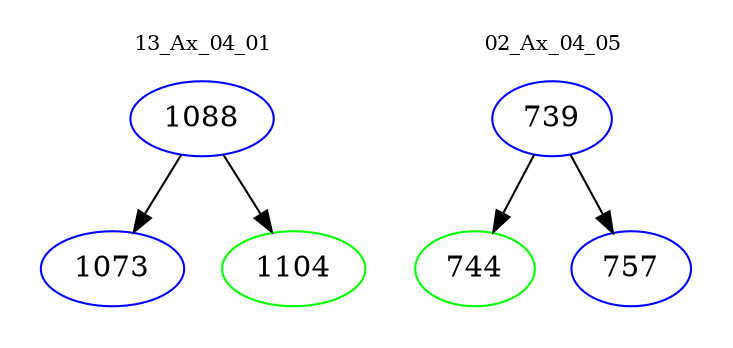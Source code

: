 digraph{
subgraph cluster_0 {
color = white
label = "13_Ax_04_01";
fontsize=10;
T0_1088 [label="1088", color="blue"]
T0_1088 -> T0_1073 [color="black"]
T0_1073 [label="1073", color="blue"]
T0_1088 -> T0_1104 [color="black"]
T0_1104 [label="1104", color="green"]
}
subgraph cluster_1 {
color = white
label = "02_Ax_04_05";
fontsize=10;
T1_739 [label="739", color="blue"]
T1_739 -> T1_744 [color="black"]
T1_744 [label="744", color="green"]
T1_739 -> T1_757 [color="black"]
T1_757 [label="757", color="blue"]
}
}

